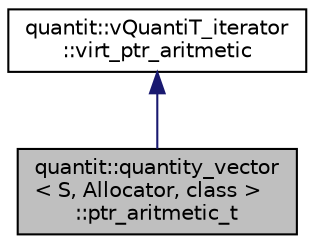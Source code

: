 digraph "quantit::quantity_vector&lt; S, Allocator, class &gt;::ptr_aritmetic_t"
{
 // LATEX_PDF_SIZE
  edge [fontname="Helvetica",fontsize="10",labelfontname="Helvetica",labelfontsize="10"];
  node [fontname="Helvetica",fontsize="10",shape=record];
  Node1 [label="quantit::quantity_vector\l\< S, Allocator, class \>\l::ptr_aritmetic_t",height=0.2,width=0.4,color="black", fillcolor="grey75", style="filled", fontcolor="black",tooltip=" "];
  Node2 -> Node1 [dir="back",color="midnightblue",fontsize="10",style="solid",fontname="Helvetica"];
  Node2 [label="quantit::vQuantiT_iterator\l::virt_ptr_aritmetic",height=0.2,width=0.4,color="black", fillcolor="white", style="filled",URL="$structquantit_1_1vQuantiT__iterator_1_1virt__ptr__aritmetic.html",tooltip="A class to to pointer arithmetic on a virtual pointer."];
}
